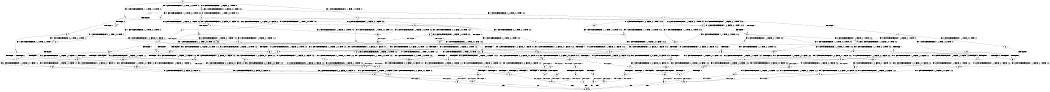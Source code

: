 digraph BCG {
size = "7, 10.5";
center = TRUE;
node [shape = circle];
0 [peripheries = 2];
0 -> 1 [label = "EX !0 !ATOMIC_EXCH_BRANCH (1, +1, TRUE, +0, 2, TRUE) !:0:"];
0 -> 2 [label = "EX !1 !ATOMIC_EXCH_BRANCH (2, +1, TRUE, +0, 2, TRUE) !:0:"];
0 -> 3 [label = "EX !2 !ATOMIC_EXCH_BRANCH (1, +0, FALSE, +0, 1, TRUE) !:0:"];
0 -> 4 [label = "EX !0 !ATOMIC_EXCH_BRANCH (1, +1, TRUE, +0, 2, TRUE) !:0:"];
1 -> 5 [label = "TERMINATE !0"];
2 -> 6 [label = "EX !0 !ATOMIC_EXCH_BRANCH (1, +1, TRUE, +0, 2, TRUE) !:0:1:"];
2 -> 7 [label = "TERMINATE !1"];
2 -> 8 [label = "EX !2 !ATOMIC_EXCH_BRANCH (1, +0, FALSE, +0, 1, TRUE) !:0:1:"];
2 -> 9 [label = "EX !0 !ATOMIC_EXCH_BRANCH (1, +1, TRUE, +0, 2, TRUE) !:0:1:"];
3 -> 10 [label = "EX !0 !ATOMIC_EXCH_BRANCH (1, +1, TRUE, +0, 2, TRUE) !:0:2:"];
3 -> 11 [label = "EX !1 !ATOMIC_EXCH_BRANCH (2, +1, TRUE, +0, 2, TRUE) !:0:2:"];
3 -> 12 [label = "EX !0 !ATOMIC_EXCH_BRANCH (1, +1, TRUE, +0, 2, TRUE) !:0:2:"];
3 -> 3 [label = "EX !2 !ATOMIC_EXCH_BRANCH (1, +0, FALSE, +0, 1, TRUE) !:0:2:"];
4 -> 5 [label = "TERMINATE !0"];
4 -> 13 [label = "TERMINATE !0"];
4 -> 14 [label = "EX !1 !ATOMIC_EXCH_BRANCH (2, +1, TRUE, +0, 2, TRUE) !:0:"];
4 -> 15 [label = "EX !2 !ATOMIC_EXCH_BRANCH (1, +0, FALSE, +0, 1, FALSE) !:0:"];
5 -> 16 [label = "EX !1 !ATOMIC_EXCH_BRANCH (2, +1, TRUE, +0, 2, TRUE) !:1:"];
6 -> 17 [label = "TERMINATE !0"];
7 -> 18 [label = "EX !0 !ATOMIC_EXCH_BRANCH (1, +1, TRUE, +0, 2, TRUE) !:0:"];
7 -> 19 [label = "EX !2 !ATOMIC_EXCH_BRANCH (1, +0, FALSE, +0, 1, TRUE) !:0:"];
7 -> 20 [label = "EX !0 !ATOMIC_EXCH_BRANCH (1, +1, TRUE, +0, 2, TRUE) !:0:"];
8 -> 21 [label = "EX !0 !ATOMIC_EXCH_BRANCH (1, +1, TRUE, +0, 2, TRUE) !:0:1:2:"];
8 -> 22 [label = "TERMINATE !1"];
8 -> 23 [label = "EX !0 !ATOMIC_EXCH_BRANCH (1, +1, TRUE, +0, 2, TRUE) !:0:1:2:"];
8 -> 8 [label = "EX !2 !ATOMIC_EXCH_BRANCH (1, +0, FALSE, +0, 1, TRUE) !:0:1:2:"];
9 -> 17 [label = "TERMINATE !0"];
9 -> 24 [label = "TERMINATE !1"];
9 -> 25 [label = "TERMINATE !0"];
9 -> 26 [label = "EX !2 !ATOMIC_EXCH_BRANCH (1, +0, FALSE, +0, 1, FALSE) !:0:1:"];
10 -> 27 [label = "EX !2 !ATOMIC_EXCH_BRANCH (1, +0, FALSE, +0, 1, FALSE) !:0:2:"];
11 -> 28 [label = "EX !2 !ATOMIC_EXCH_BRANCH (1, +0, FALSE, +0, 1, TRUE) !:0:1:2:"];
11 -> 22 [label = "TERMINATE !1"];
11 -> 23 [label = "EX !0 !ATOMIC_EXCH_BRANCH (1, +1, TRUE, +0, 2, TRUE) !:0:1:2:"];
11 -> 8 [label = "EX !2 !ATOMIC_EXCH_BRANCH (1, +0, FALSE, +0, 1, TRUE) !:0:1:2:"];
12 -> 27 [label = "EX !2 !ATOMIC_EXCH_BRANCH (1, +0, FALSE, +0, 1, FALSE) !:0:2:"];
12 -> 29 [label = "TERMINATE !0"];
12 -> 30 [label = "EX !1 !ATOMIC_EXCH_BRANCH (2, +1, TRUE, +0, 2, TRUE) !:0:2:"];
12 -> 15 [label = "EX !2 !ATOMIC_EXCH_BRANCH (1, +0, FALSE, +0, 1, FALSE) !:0:2:"];
13 -> 16 [label = "EX !1 !ATOMIC_EXCH_BRANCH (2, +1, TRUE, +0, 2, TRUE) !:1:"];
13 -> 31 [label = "EX !2 !ATOMIC_EXCH_BRANCH (1, +0, FALSE, +0, 1, FALSE) !:1:"];
13 -> 32 [label = "EX !1 !ATOMIC_EXCH_BRANCH (2, +1, TRUE, +0, 2, TRUE) !:1:"];
14 -> 17 [label = "TERMINATE !0"];
14 -> 24 [label = "TERMINATE !1"];
14 -> 25 [label = "TERMINATE !0"];
14 -> 26 [label = "EX !2 !ATOMIC_EXCH_BRANCH (1, +0, FALSE, +0, 1, FALSE) !:0:1:"];
15 -> 33 [label = "EX !2 !ATOMIC_EXCH_BRANCH (2, +0, FALSE, +0, 2, TRUE) !:0:2:"];
15 -> 34 [label = "TERMINATE !0"];
15 -> 35 [label = "EX !1 !ATOMIC_EXCH_BRANCH (2, +1, TRUE, +0, 2, TRUE) !:0:2:"];
15 -> 36 [label = "EX !2 !ATOMIC_EXCH_BRANCH (2, +0, FALSE, +0, 2, TRUE) !:0:2:"];
16 -> 37 [label = "TERMINATE !1"];
17 -> 37 [label = "TERMINATE !1"];
18 -> 38 [label = "TERMINATE !0"];
19 -> 39 [label = "EX !0 !ATOMIC_EXCH_BRANCH (1, +1, TRUE, +0, 2, TRUE) !:0:2:"];
19 -> 40 [label = "EX !0 !ATOMIC_EXCH_BRANCH (1, +1, TRUE, +0, 2, TRUE) !:0:2:"];
19 -> 19 [label = "EX !2 !ATOMIC_EXCH_BRANCH (1, +0, FALSE, +0, 1, TRUE) !:0:2:"];
20 -> 38 [label = "TERMINATE !0"];
20 -> 41 [label = "TERMINATE !0"];
20 -> 42 [label = "EX !2 !ATOMIC_EXCH_BRANCH (1, +0, FALSE, +0, 1, FALSE) !:0:"];
21 -> 43 [label = "EX !2 !ATOMIC_EXCH_BRANCH (1, +0, FALSE, +0, 1, FALSE) !:0:1:2:"];
22 -> 44 [label = "EX !2 !ATOMIC_EXCH_BRANCH (1, +0, FALSE, +0, 1, TRUE) !:0:2:"];
22 -> 40 [label = "EX !0 !ATOMIC_EXCH_BRANCH (1, +1, TRUE, +0, 2, TRUE) !:0:2:"];
22 -> 19 [label = "EX !2 !ATOMIC_EXCH_BRANCH (1, +0, FALSE, +0, 1, TRUE) !:0:2:"];
23 -> 43 [label = "EX !2 !ATOMIC_EXCH_BRANCH (1, +0, FALSE, +0, 1, FALSE) !:0:1:2:"];
23 -> 45 [label = "TERMINATE !1"];
23 -> 46 [label = "TERMINATE !0"];
23 -> 26 [label = "EX !2 !ATOMIC_EXCH_BRANCH (1, +0, FALSE, +0, 1, FALSE) !:0:1:2:"];
24 -> 38 [label = "TERMINATE !0"];
24 -> 41 [label = "TERMINATE !0"];
24 -> 42 [label = "EX !2 !ATOMIC_EXCH_BRANCH (1, +0, FALSE, +0, 1, FALSE) !:0:"];
25 -> 37 [label = "TERMINATE !1"];
25 -> 47 [label = "TERMINATE !1"];
25 -> 48 [label = "EX !2 !ATOMIC_EXCH_BRANCH (1, +0, FALSE, +0, 1, FALSE) !:1:"];
26 -> 49 [label = "EX !2 !ATOMIC_EXCH_BRANCH (2, +0, FALSE, +0, 2, FALSE) !:0:1:2:"];
26 -> 50 [label = "TERMINATE !1"];
26 -> 51 [label = "TERMINATE !0"];
26 -> 52 [label = "EX !2 !ATOMIC_EXCH_BRANCH (2, +0, FALSE, +0, 2, FALSE) !:0:1:2:"];
27 -> 33 [label = "EX !2 !ATOMIC_EXCH_BRANCH (2, +0, FALSE, +0, 2, TRUE) !:0:2:"];
28 -> 21 [label = "EX !0 !ATOMIC_EXCH_BRANCH (1, +1, TRUE, +0, 2, TRUE) !:0:1:2:"];
29 -> 53 [label = "EX !2 !ATOMIC_EXCH_BRANCH (1, +0, FALSE, +0, 1, FALSE) !:1:2:"];
29 -> 54 [label = "EX !1 !ATOMIC_EXCH_BRANCH (2, +1, TRUE, +0, 2, TRUE) !:1:2:"];
29 -> 31 [label = "EX !2 !ATOMIC_EXCH_BRANCH (1, +0, FALSE, +0, 1, FALSE) !:1:2:"];
30 -> 43 [label = "EX !2 !ATOMIC_EXCH_BRANCH (1, +0, FALSE, +0, 1, FALSE) !:0:1:2:"];
30 -> 45 [label = "TERMINATE !1"];
30 -> 46 [label = "TERMINATE !0"];
30 -> 26 [label = "EX !2 !ATOMIC_EXCH_BRANCH (1, +0, FALSE, +0, 1, FALSE) !:0:1:2:"];
31 -> 55 [label = "EX !2 !ATOMIC_EXCH_BRANCH (2, +0, FALSE, +0, 2, TRUE) !:1:2:"];
31 -> 56 [label = "EX !1 !ATOMIC_EXCH_BRANCH (2, +1, TRUE, +0, 2, TRUE) !:1:2:"];
31 -> 57 [label = "EX !2 !ATOMIC_EXCH_BRANCH (2, +0, FALSE, +0, 2, TRUE) !:1:2:"];
32 -> 37 [label = "TERMINATE !1"];
32 -> 47 [label = "TERMINATE !1"];
32 -> 48 [label = "EX !2 !ATOMIC_EXCH_BRANCH (1, +0, FALSE, +0, 1, FALSE) !:1:"];
33 -> 58 [label = "TERMINATE !0"];
34 -> 55 [label = "EX !2 !ATOMIC_EXCH_BRANCH (2, +0, FALSE, +0, 2, TRUE) !:1:2:"];
34 -> 56 [label = "EX !1 !ATOMIC_EXCH_BRANCH (2, +1, TRUE, +0, 2, TRUE) !:1:2:"];
34 -> 57 [label = "EX !2 !ATOMIC_EXCH_BRANCH (2, +0, FALSE, +0, 2, TRUE) !:1:2:"];
35 -> 49 [label = "EX !2 !ATOMIC_EXCH_BRANCH (2, +0, FALSE, +0, 2, FALSE) !:0:1:2:"];
35 -> 50 [label = "TERMINATE !1"];
35 -> 51 [label = "TERMINATE !0"];
35 -> 52 [label = "EX !2 !ATOMIC_EXCH_BRANCH (2, +0, FALSE, +0, 2, FALSE) !:0:1:2:"];
36 -> 58 [label = "TERMINATE !0"];
36 -> 34 [label = "TERMINATE !0"];
36 -> 35 [label = "EX !1 !ATOMIC_EXCH_BRANCH (2, +1, TRUE, +0, 2, TRUE) !:0:2:"];
36 -> 36 [label = "EX !2 !ATOMIC_EXCH_BRANCH (2, +0, FALSE, +0, 2, TRUE) !:0:2:"];
37 -> 59 [label = "EX !2 !ATOMIC_EXCH_BRANCH (1, +0, FALSE, +0, 1, FALSE) !:2:"];
38 -> 60 [label = "EX !2 !ATOMIC_EXCH_BRANCH (1, +0, FALSE, +0, 1, FALSE) !:1:2:"];
39 -> 61 [label = "EX !2 !ATOMIC_EXCH_BRANCH (1, +0, FALSE, +0, 1, FALSE) !:0:2:"];
40 -> 61 [label = "EX !2 !ATOMIC_EXCH_BRANCH (1, +0, FALSE, +0, 1, FALSE) !:0:2:"];
40 -> 62 [label = "TERMINATE !0"];
40 -> 42 [label = "EX !2 !ATOMIC_EXCH_BRANCH (1, +0, FALSE, +0, 1, FALSE) !:0:2:"];
41 -> 60 [label = "EX !2 !ATOMIC_EXCH_BRANCH (1, +0, FALSE, +0, 1, FALSE) !:1:2:"];
41 -> 63 [label = "EX !2 !ATOMIC_EXCH_BRANCH (1, +0, FALSE, +0, 1, FALSE) !:1:2:"];
42 -> 64 [label = "EX !2 !ATOMIC_EXCH_BRANCH (2, +0, FALSE, +0, 2, FALSE) !:0:2:"];
42 -> 65 [label = "TERMINATE !0"];
42 -> 66 [label = "EX !2 !ATOMIC_EXCH_BRANCH (2, +0, FALSE, +0, 2, FALSE) !:0:2:"];
43 -> 49 [label = "EX !2 !ATOMIC_EXCH_BRANCH (2, +0, FALSE, +0, 2, FALSE) !:0:1:2:"];
44 -> 39 [label = "EX !0 !ATOMIC_EXCH_BRANCH (1, +1, TRUE, +0, 2, TRUE) !:0:2:"];
45 -> 61 [label = "EX !2 !ATOMIC_EXCH_BRANCH (1, +0, FALSE, +0, 1, FALSE) !:0:2:"];
45 -> 62 [label = "TERMINATE !0"];
45 -> 42 [label = "EX !2 !ATOMIC_EXCH_BRANCH (1, +0, FALSE, +0, 1, FALSE) !:0:2:"];
46 -> 67 [label = "EX !2 !ATOMIC_EXCH_BRANCH (1, +0, FALSE, +0, 1, FALSE) !:1:2:"];
46 -> 68 [label = "TERMINATE !1"];
46 -> 48 [label = "EX !2 !ATOMIC_EXCH_BRANCH (1, +0, FALSE, +0, 1, FALSE) !:1:2:"];
47 -> 59 [label = "EX !2 !ATOMIC_EXCH_BRANCH (1, +0, FALSE, +0, 1, FALSE) !:2:"];
47 -> 69 [label = "EX !2 !ATOMIC_EXCH_BRANCH (1, +0, FALSE, +0, 1, FALSE) !:2:"];
48 -> 70 [label = "EX !2 !ATOMIC_EXCH_BRANCH (2, +0, FALSE, +0, 2, FALSE) !:1:2:"];
48 -> 71 [label = "TERMINATE !1"];
48 -> 72 [label = "EX !2 !ATOMIC_EXCH_BRANCH (2, +0, FALSE, +0, 2, FALSE) !:1:2:"];
49 -> 73 [label = "TERMINATE !0"];
50 -> 64 [label = "EX !2 !ATOMIC_EXCH_BRANCH (2, +0, FALSE, +0, 2, FALSE) !:0:2:"];
50 -> 65 [label = "TERMINATE !0"];
50 -> 66 [label = "EX !2 !ATOMIC_EXCH_BRANCH (2, +0, FALSE, +0, 2, FALSE) !:0:2:"];
51 -> 70 [label = "EX !2 !ATOMIC_EXCH_BRANCH (2, +0, FALSE, +0, 2, FALSE) !:1:2:"];
51 -> 71 [label = "TERMINATE !1"];
51 -> 72 [label = "EX !2 !ATOMIC_EXCH_BRANCH (2, +0, FALSE, +0, 2, FALSE) !:1:2:"];
52 -> 73 [label = "TERMINATE !0"];
52 -> 74 [label = "TERMINATE !1"];
52 -> 75 [label = "TERMINATE !2"];
52 -> 76 [label = "TERMINATE !0"];
53 -> 55 [label = "EX !2 !ATOMIC_EXCH_BRANCH (2, +0, FALSE, +0, 2, TRUE) !:1:2:"];
54 -> 67 [label = "EX !2 !ATOMIC_EXCH_BRANCH (1, +0, FALSE, +0, 1, FALSE) !:1:2:"];
54 -> 68 [label = "TERMINATE !1"];
54 -> 48 [label = "EX !2 !ATOMIC_EXCH_BRANCH (1, +0, FALSE, +0, 1, FALSE) !:1:2:"];
55 -> 77 [label = "EX !1 !ATOMIC_EXCH_BRANCH (2, +1, TRUE, +0, 2, TRUE) !:1:2:"];
56 -> 70 [label = "EX !2 !ATOMIC_EXCH_BRANCH (2, +0, FALSE, +0, 2, FALSE) !:1:2:"];
56 -> 71 [label = "TERMINATE !1"];
56 -> 72 [label = "EX !2 !ATOMIC_EXCH_BRANCH (2, +0, FALSE, +0, 2, FALSE) !:1:2:"];
57 -> 77 [label = "EX !1 !ATOMIC_EXCH_BRANCH (2, +1, TRUE, +0, 2, TRUE) !:1:2:"];
57 -> 56 [label = "EX !1 !ATOMIC_EXCH_BRANCH (2, +1, TRUE, +0, 2, TRUE) !:1:2:"];
57 -> 57 [label = "EX !2 !ATOMIC_EXCH_BRANCH (2, +0, FALSE, +0, 2, TRUE) !:1:2:"];
58 -> 55 [label = "EX !2 !ATOMIC_EXCH_BRANCH (2, +0, FALSE, +0, 2, TRUE) !:1:2:"];
59 -> 78 [label = "EX !2 !ATOMIC_EXCH_BRANCH (2, +0, FALSE, +0, 2, FALSE) !:2:"];
60 -> 79 [label = "EX !2 !ATOMIC_EXCH_BRANCH (2, +0, FALSE, +0, 2, FALSE) !:1:2:"];
61 -> 64 [label = "EX !2 !ATOMIC_EXCH_BRANCH (2, +0, FALSE, +0, 2, FALSE) !:0:2:"];
62 -> 60 [label = "EX !2 !ATOMIC_EXCH_BRANCH (1, +0, FALSE, +0, 1, FALSE) !:1:2:"];
62 -> 63 [label = "EX !2 !ATOMIC_EXCH_BRANCH (1, +0, FALSE, +0, 1, FALSE) !:1:2:"];
63 -> 79 [label = "EX !2 !ATOMIC_EXCH_BRANCH (2, +0, FALSE, +0, 2, FALSE) !:1:2:"];
63 -> 80 [label = "EX !2 !ATOMIC_EXCH_BRANCH (2, +0, FALSE, +0, 2, FALSE) !:1:2:"];
64 -> 81 [label = "TERMINATE !0"];
65 -> 79 [label = "EX !2 !ATOMIC_EXCH_BRANCH (2, +0, FALSE, +0, 2, FALSE) !:1:2:"];
65 -> 80 [label = "EX !2 !ATOMIC_EXCH_BRANCH (2, +0, FALSE, +0, 2, FALSE) !:1:2:"];
66 -> 81 [label = "TERMINATE !0"];
66 -> 82 [label = "TERMINATE !2"];
66 -> 83 [label = "TERMINATE !0"];
67 -> 70 [label = "EX !2 !ATOMIC_EXCH_BRANCH (2, +0, FALSE, +0, 2, FALSE) !:1:2:"];
68 -> 59 [label = "EX !2 !ATOMIC_EXCH_BRANCH (1, +0, FALSE, +0, 1, FALSE) !:2:"];
68 -> 69 [label = "EX !2 !ATOMIC_EXCH_BRANCH (1, +0, FALSE, +0, 1, FALSE) !:2:"];
69 -> 78 [label = "EX !2 !ATOMIC_EXCH_BRANCH (2, +0, FALSE, +0, 2, FALSE) !:2:"];
69 -> 84 [label = "EX !2 !ATOMIC_EXCH_BRANCH (2, +0, FALSE, +0, 2, FALSE) !:2:"];
70 -> 85 [label = "TERMINATE !2"];
71 -> 78 [label = "EX !2 !ATOMIC_EXCH_BRANCH (2, +0, FALSE, +0, 2, FALSE) !:2:"];
71 -> 84 [label = "EX !2 !ATOMIC_EXCH_BRANCH (2, +0, FALSE, +0, 2, FALSE) !:2:"];
72 -> 85 [label = "TERMINATE !2"];
72 -> 86 [label = "TERMINATE !1"];
72 -> 87 [label = "TERMINATE !2"];
73 -> 85 [label = "TERMINATE !2"];
74 -> 81 [label = "TERMINATE !0"];
74 -> 82 [label = "TERMINATE !2"];
74 -> 83 [label = "TERMINATE !0"];
75 -> 88 [label = "TERMINATE !0"];
75 -> 89 [label = "TERMINATE !1"];
75 -> 90 [label = "TERMINATE !0"];
76 -> 85 [label = "TERMINATE !2"];
76 -> 86 [label = "TERMINATE !1"];
76 -> 87 [label = "TERMINATE !2"];
77 -> 70 [label = "EX !2 !ATOMIC_EXCH_BRANCH (2, +0, FALSE, +0, 2, FALSE) !:1:2:"];
78 -> 91 [label = "TERMINATE !2"];
79 -> 92 [label = "TERMINATE !2"];
80 -> 92 [label = "TERMINATE !2"];
80 -> 93 [label = "TERMINATE !2"];
81 -> 92 [label = "TERMINATE !2"];
82 -> 94 [label = "TERMINATE !0"];
82 -> 95 [label = "TERMINATE !0"];
83 -> 92 [label = "TERMINATE !2"];
83 -> 93 [label = "TERMINATE !2"];
84 -> 91 [label = "TERMINATE !2"];
84 -> 96 [label = "TERMINATE !2"];
85 -> 97 [label = "TERMINATE !1"];
86 -> 91 [label = "TERMINATE !2"];
86 -> 96 [label = "TERMINATE !2"];
87 -> 97 [label = "TERMINATE !1"];
87 -> 98 [label = "TERMINATE !1"];
88 -> 97 [label = "TERMINATE !1"];
89 -> 94 [label = "TERMINATE !0"];
89 -> 95 [label = "TERMINATE !0"];
90 -> 97 [label = "TERMINATE !1"];
90 -> 98 [label = "TERMINATE !1"];
91 -> 99 [label = "exit"];
92 -> 99 [label = "exit"];
93 -> 99 [label = "exit"];
94 -> 99 [label = "exit"];
95 -> 99 [label = "exit"];
96 -> 99 [label = "exit"];
97 -> 99 [label = "exit"];
98 -> 99 [label = "exit"];
}
